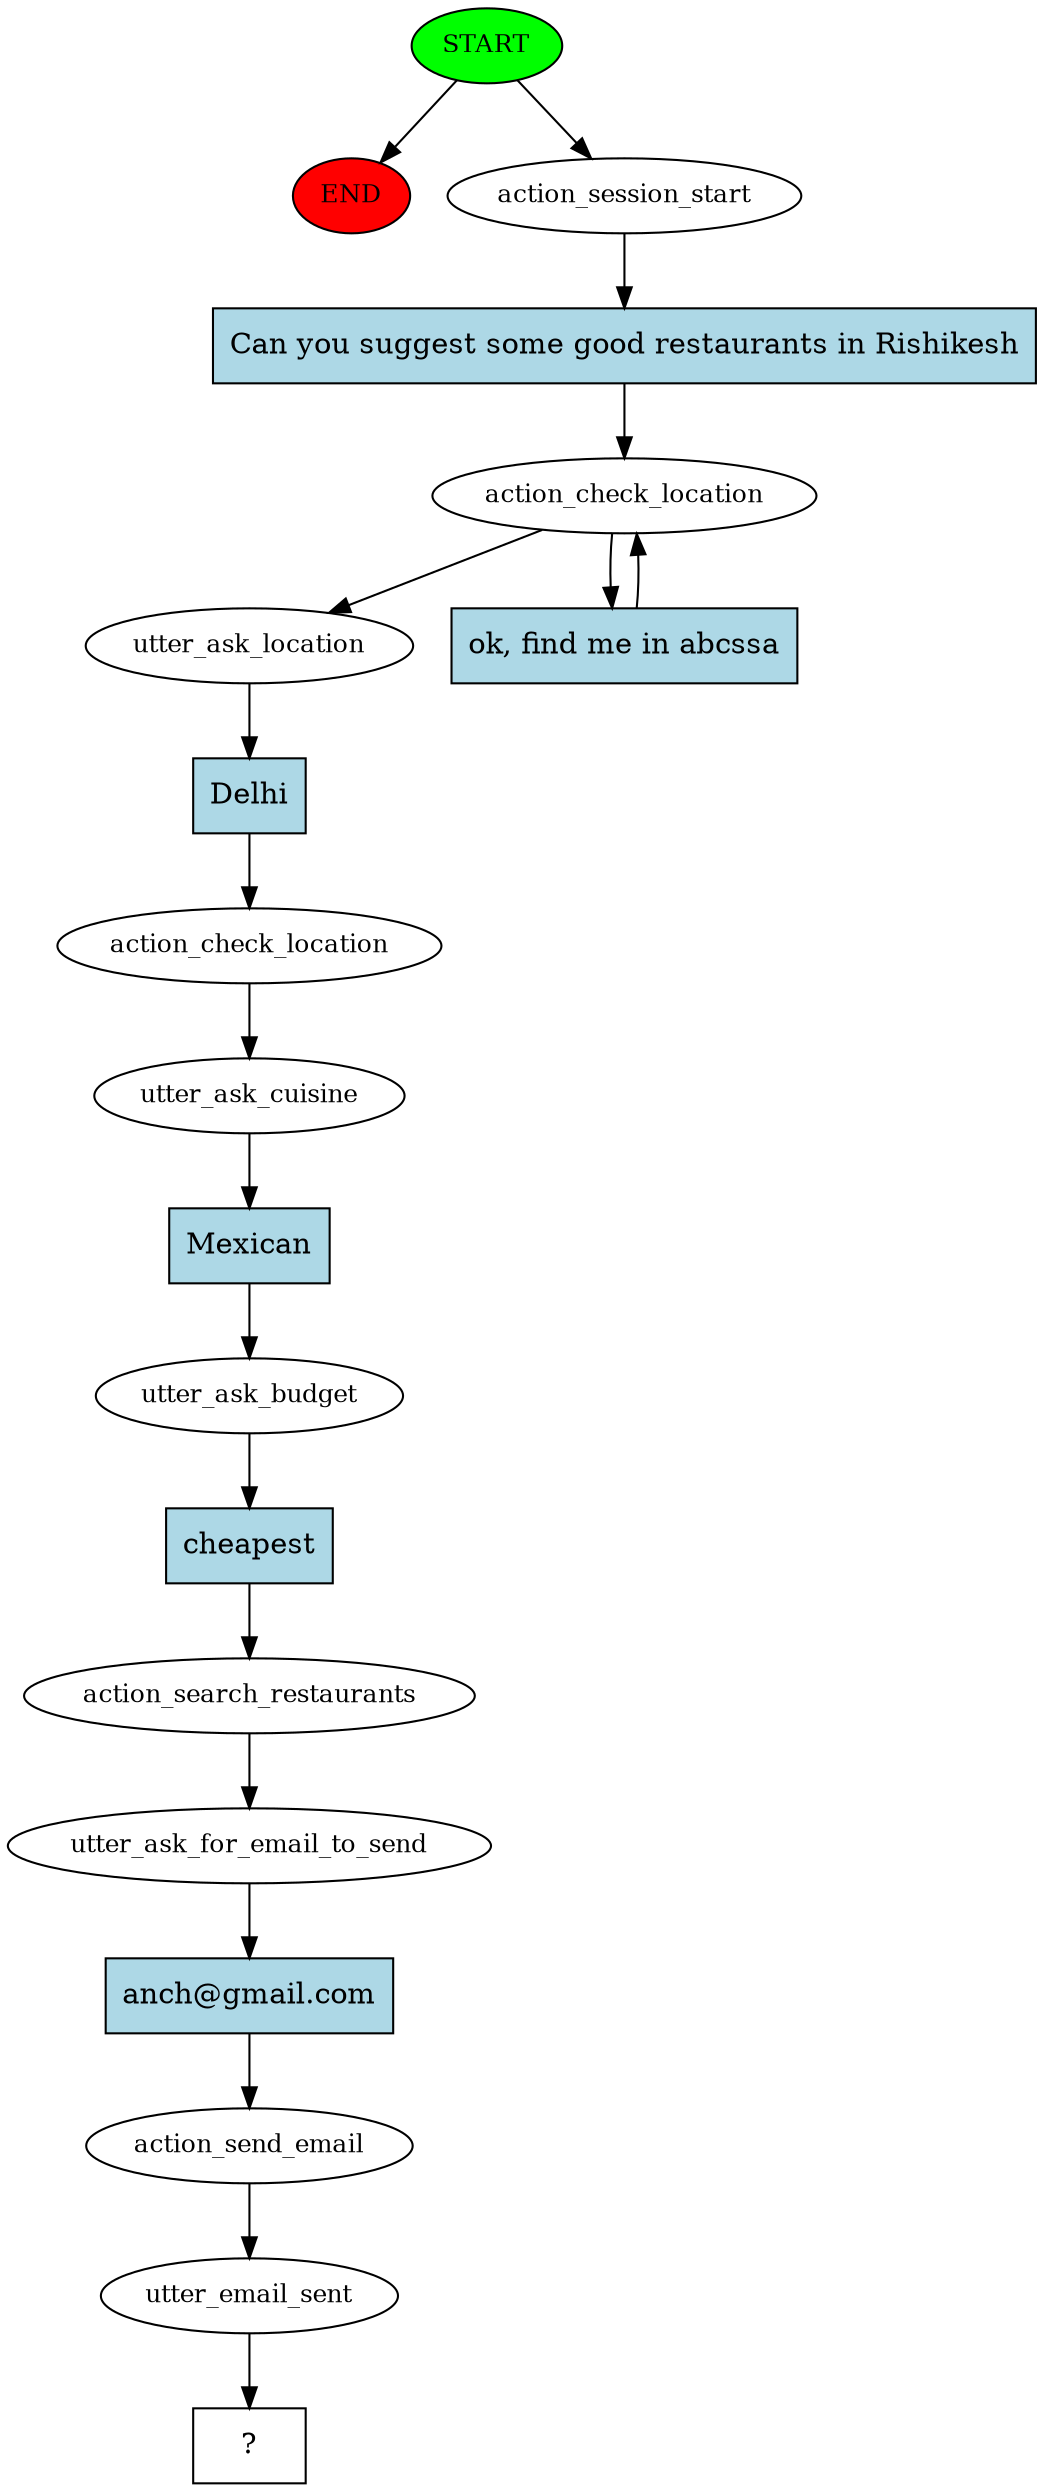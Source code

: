 digraph  {
0 [class="start active", fillcolor=green, fontsize=12, label=START, style=filled];
"-1" [class=end, fillcolor=red, fontsize=12, label=END, style=filled];
1 [class=active, fontsize=12, label=action_session_start];
2 [class=active, fontsize=12, label=action_check_location];
5 [class=active, fontsize=12, label=utter_ask_location];
6 [class=active, fontsize=12, label=action_check_location];
7 [class=active, fontsize=12, label=utter_ask_cuisine];
8 [class=active, fontsize=12, label=utter_ask_budget];
9 [class=active, fontsize=12, label=action_search_restaurants];
10 [class=active, fontsize=12, label=utter_ask_for_email_to_send];
11 [class=active, fontsize=12, label=action_send_email];
12 [class=active, fontsize=12, label=utter_email_sent];
13 [class="intent dashed active", label="  ?  ", shape=rect];
14 [class="intent active", fillcolor=lightblue, label="Can you suggest some good restaurants in Rishikesh", shape=rect, style=filled];
15 [class="intent active", fillcolor=lightblue, label="ok, find me in abcssa", shape=rect, style=filled];
16 [class="intent active", fillcolor=lightblue, label=Delhi, shape=rect, style=filled];
17 [class="intent active", fillcolor=lightblue, label=Mexican, shape=rect, style=filled];
18 [class="intent active", fillcolor=lightblue, label=cheapest, shape=rect, style=filled];
19 [class="intent active", fillcolor=lightblue, label="anch@gmail.com", shape=rect, style=filled];
0 -> "-1"  [class="", key=NONE, label=""];
0 -> 1  [class=active, key=NONE, label=""];
1 -> 14  [class=active, key=0];
2 -> 5  [class=active, key=NONE, label=""];
2 -> 15  [class=active, key=0];
5 -> 16  [class=active, key=0];
6 -> 7  [class=active, key=NONE, label=""];
7 -> 17  [class=active, key=0];
8 -> 18  [class=active, key=0];
9 -> 10  [class=active, key=NONE, label=""];
10 -> 19  [class=active, key=0];
11 -> 12  [class=active, key=NONE, label=""];
12 -> 13  [class=active, key=NONE, label=""];
14 -> 2  [class=active, key=0];
15 -> 2  [class=active, key=0];
16 -> 6  [class=active, key=0];
17 -> 8  [class=active, key=0];
18 -> 9  [class=active, key=0];
19 -> 11  [class=active, key=0];
}

